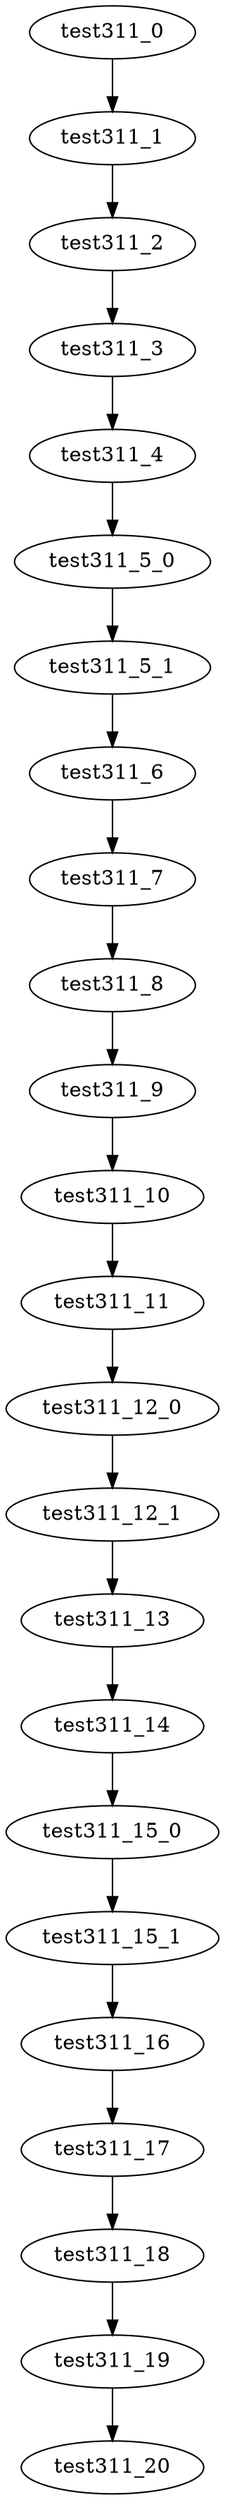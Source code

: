 digraph G {
test311_0->test311_1;
test311_1->test311_2;
test311_2->test311_3;
test311_3->test311_4;
test311_4->test311_5_0;
test311_5_0->test311_5_1;
test311_5_1->test311_6;
test311_6->test311_7;
test311_7->test311_8;
test311_8->test311_9;
test311_9->test311_10;
test311_10->test311_11;
test311_11->test311_12_0;
test311_12_0->test311_12_1;
test311_12_1->test311_13;
test311_13->test311_14;
test311_14->test311_15_0;
test311_15_0->test311_15_1;
test311_15_1->test311_16;
test311_16->test311_17;
test311_17->test311_18;
test311_18->test311_19;
test311_19->test311_20;

}
